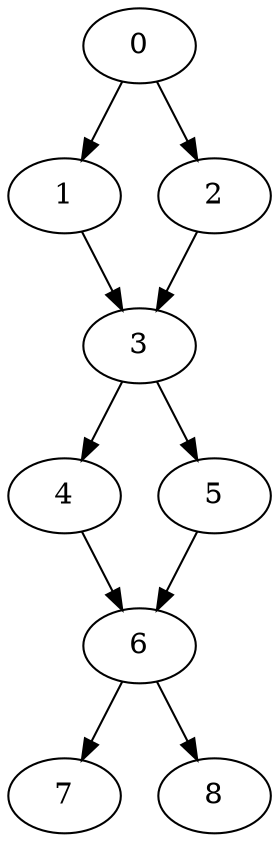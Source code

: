 digraph graphname {  0 -> 1;   0 -> 2;   2 -> 3;   1 -> 3;   3 -> 4;   3 -> 5;   5 -> 6;   4 -> 6;   6 -> 7;   6 -> 8 }
